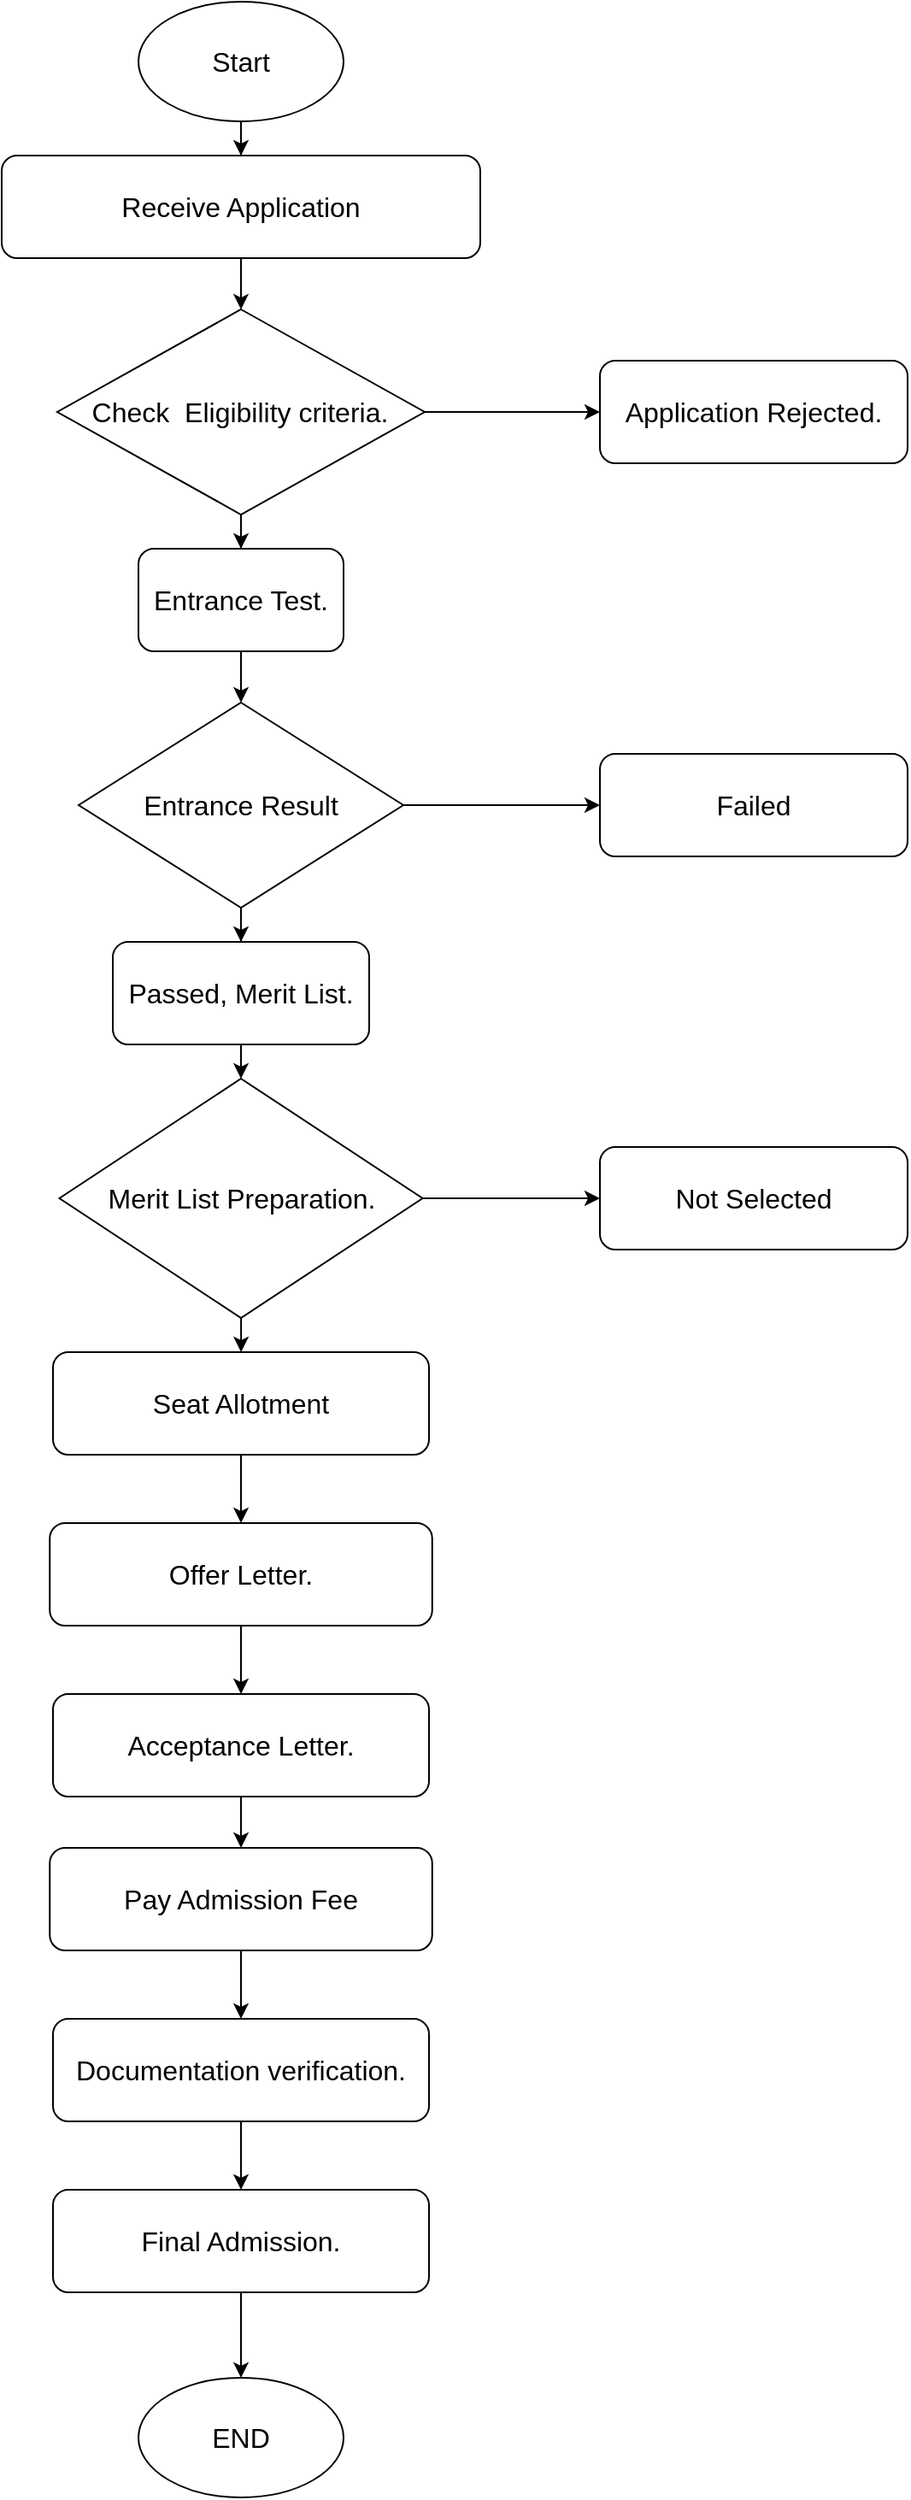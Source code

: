 <mxfile version="21.6.5" type="device">
  <diagram name="Page-1" id="x5GNLbjLhIAQJrSCik24">
    <mxGraphModel dx="840" dy="454" grid="1" gridSize="10" guides="1" tooltips="1" connect="1" arrows="1" fold="1" page="1" pageScale="1" pageWidth="850" pageHeight="1100" math="0" shadow="0">
      <root>
        <mxCell id="0" />
        <mxCell id="1" parent="0" />
        <mxCell id="C3whG2LWtcC-ZwPrGYpv-3" value="" style="edgeStyle=orthogonalEdgeStyle;rounded=0;orthogonalLoop=1;jettySize=auto;html=1;" edge="1" parent="1" source="d35V8mpCLJeYDRfa0QBV-1" target="d35V8mpCLJeYDRfa0QBV-5">
          <mxGeometry relative="1" as="geometry" />
        </mxCell>
        <mxCell id="d35V8mpCLJeYDRfa0QBV-1" value="&lt;font style=&quot;font-size: 16px;&quot;&gt;Start&lt;/font&gt;" style="ellipse;whiteSpace=wrap;html=1;" parent="1" vertex="1">
          <mxGeometry x="310" width="120" height="70" as="geometry" />
        </mxCell>
        <mxCell id="C3whG2LWtcC-ZwPrGYpv-4" value="" style="edgeStyle=orthogonalEdgeStyle;rounded=0;orthogonalLoop=1;jettySize=auto;html=1;" edge="1" parent="1" source="d35V8mpCLJeYDRfa0QBV-5" target="d35V8mpCLJeYDRfa0QBV-6">
          <mxGeometry relative="1" as="geometry" />
        </mxCell>
        <mxCell id="d35V8mpCLJeYDRfa0QBV-5" value="&lt;font style=&quot;font-size: 16px;&quot;&gt;Receive Application&lt;/font&gt;" style="rounded=1;whiteSpace=wrap;html=1;" parent="1" vertex="1">
          <mxGeometry x="229.99" y="90" width="280" height="60" as="geometry" />
        </mxCell>
        <mxCell id="d35V8mpCLJeYDRfa0QBV-10" value="" style="edgeStyle=orthogonalEdgeStyle;rounded=0;orthogonalLoop=1;jettySize=auto;html=1;" parent="1" source="d35V8mpCLJeYDRfa0QBV-6" target="d35V8mpCLJeYDRfa0QBV-7" edge="1">
          <mxGeometry relative="1" as="geometry" />
        </mxCell>
        <mxCell id="d35V8mpCLJeYDRfa0QBV-14" value="" style="edgeStyle=orthogonalEdgeStyle;rounded=0;orthogonalLoop=1;jettySize=auto;html=1;" parent="1" source="d35V8mpCLJeYDRfa0QBV-6" target="d35V8mpCLJeYDRfa0QBV-12" edge="1">
          <mxGeometry relative="1" as="geometry" />
        </mxCell>
        <mxCell id="d35V8mpCLJeYDRfa0QBV-6" value="&lt;font style=&quot;font-size: 16px;&quot;&gt;Check&amp;nbsp; Eligibility criteria.&lt;/font&gt;" style="rhombus;whiteSpace=wrap;html=1;" parent="1" vertex="1">
          <mxGeometry x="262.49" y="180" width="215" height="120" as="geometry" />
        </mxCell>
        <mxCell id="d35V8mpCLJeYDRfa0QBV-11" value="" style="edgeStyle=orthogonalEdgeStyle;rounded=0;orthogonalLoop=1;jettySize=auto;html=1;" parent="1" source="d35V8mpCLJeYDRfa0QBV-7" target="d35V8mpCLJeYDRfa0QBV-9" edge="1">
          <mxGeometry relative="1" as="geometry" />
        </mxCell>
        <mxCell id="d35V8mpCLJeYDRfa0QBV-7" value="&lt;font style=&quot;font-size: 16px;&quot;&gt;Entrance Test.&lt;/font&gt;" style="rounded=1;whiteSpace=wrap;html=1;" parent="1" vertex="1">
          <mxGeometry x="310" y="320" width="120" height="60" as="geometry" />
        </mxCell>
        <mxCell id="d35V8mpCLJeYDRfa0QBV-15" value="" style="edgeStyle=orthogonalEdgeStyle;rounded=0;orthogonalLoop=1;jettySize=auto;html=1;" parent="1" source="d35V8mpCLJeYDRfa0QBV-9" target="d35V8mpCLJeYDRfa0QBV-13" edge="1">
          <mxGeometry relative="1" as="geometry" />
        </mxCell>
        <mxCell id="d35V8mpCLJeYDRfa0QBV-17" value="" style="edgeStyle=orthogonalEdgeStyle;rounded=0;orthogonalLoop=1;jettySize=auto;html=1;" parent="1" source="d35V8mpCLJeYDRfa0QBV-9" target="d35V8mpCLJeYDRfa0QBV-16" edge="1">
          <mxGeometry relative="1" as="geometry" />
        </mxCell>
        <mxCell id="d35V8mpCLJeYDRfa0QBV-9" value="&lt;font style=&quot;font-size: 16px;&quot;&gt;Entrance Result&lt;/font&gt;" style="rhombus;whiteSpace=wrap;html=1;" parent="1" vertex="1">
          <mxGeometry x="275" y="410" width="190" height="120" as="geometry" />
        </mxCell>
        <mxCell id="d35V8mpCLJeYDRfa0QBV-12" value="&lt;font style=&quot;font-size: 16px;&quot;&gt;Application Rejected.&lt;/font&gt;" style="rounded=1;whiteSpace=wrap;html=1;" parent="1" vertex="1">
          <mxGeometry x="580" y="210" width="180" height="60" as="geometry" />
        </mxCell>
        <mxCell id="d35V8mpCLJeYDRfa0QBV-13" value="&lt;font style=&quot;font-size: 16px;&quot;&gt;Failed&lt;/font&gt;" style="rounded=1;whiteSpace=wrap;html=1;" parent="1" vertex="1">
          <mxGeometry x="580" y="440" width="180" height="60" as="geometry" />
        </mxCell>
        <mxCell id="d35V8mpCLJeYDRfa0QBV-19" value="" style="edgeStyle=orthogonalEdgeStyle;rounded=0;orthogonalLoop=1;jettySize=auto;html=1;" parent="1" source="d35V8mpCLJeYDRfa0QBV-16" target="d35V8mpCLJeYDRfa0QBV-18" edge="1">
          <mxGeometry relative="1" as="geometry" />
        </mxCell>
        <mxCell id="d35V8mpCLJeYDRfa0QBV-16" value="&lt;font style=&quot;font-size: 16px;&quot;&gt;&lt;font style=&quot;font-size: 16px;&quot;&gt;Passed&lt;/font&gt;, Merit List.&lt;/font&gt;" style="rounded=1;whiteSpace=wrap;html=1;" parent="1" vertex="1">
          <mxGeometry x="295" y="550" width="150" height="60" as="geometry" />
        </mxCell>
        <mxCell id="d35V8mpCLJeYDRfa0QBV-21" value="" style="edgeStyle=orthogonalEdgeStyle;rounded=0;orthogonalLoop=1;jettySize=auto;html=1;" parent="1" source="d35V8mpCLJeYDRfa0QBV-18" target="d35V8mpCLJeYDRfa0QBV-20" edge="1">
          <mxGeometry relative="1" as="geometry" />
        </mxCell>
        <mxCell id="d35V8mpCLJeYDRfa0QBV-23" value="" style="edgeStyle=orthogonalEdgeStyle;rounded=0;orthogonalLoop=1;jettySize=auto;html=1;" parent="1" source="d35V8mpCLJeYDRfa0QBV-18" target="d35V8mpCLJeYDRfa0QBV-22" edge="1">
          <mxGeometry relative="1" as="geometry" />
        </mxCell>
        <mxCell id="d35V8mpCLJeYDRfa0QBV-18" value="&lt;font style=&quot;font-size: 16px;&quot;&gt;Merit List Preparation.&lt;/font&gt;" style="rhombus;whiteSpace=wrap;html=1;" parent="1" vertex="1">
          <mxGeometry x="263.75" y="630" width="212.5" height="140" as="geometry" />
        </mxCell>
        <mxCell id="d35V8mpCLJeYDRfa0QBV-20" value="&lt;font style=&quot;font-size: 16px;&quot;&gt;Not Selected&lt;/font&gt;" style="rounded=1;whiteSpace=wrap;html=1;" parent="1" vertex="1">
          <mxGeometry x="580" y="670" width="180" height="60" as="geometry" />
        </mxCell>
        <mxCell id="d35V8mpCLJeYDRfa0QBV-30" value="" style="edgeStyle=orthogonalEdgeStyle;rounded=0;orthogonalLoop=1;jettySize=auto;html=1;" parent="1" source="d35V8mpCLJeYDRfa0QBV-22" target="d35V8mpCLJeYDRfa0QBV-24" edge="1">
          <mxGeometry relative="1" as="geometry" />
        </mxCell>
        <mxCell id="d35V8mpCLJeYDRfa0QBV-22" value="&lt;font style=&quot;font-size: 16px;&quot;&gt;Seat Allotment&lt;/font&gt;" style="rounded=1;whiteSpace=wrap;html=1;" parent="1" vertex="1">
          <mxGeometry x="260" y="790" width="220" height="60" as="geometry" />
        </mxCell>
        <mxCell id="d35V8mpCLJeYDRfa0QBV-31" value="" style="edgeStyle=orthogonalEdgeStyle;rounded=0;orthogonalLoop=1;jettySize=auto;html=1;" parent="1" source="d35V8mpCLJeYDRfa0QBV-24" target="d35V8mpCLJeYDRfa0QBV-25" edge="1">
          <mxGeometry relative="1" as="geometry" />
        </mxCell>
        <mxCell id="d35V8mpCLJeYDRfa0QBV-24" value="&lt;font style=&quot;font-size: 16px;&quot;&gt;Offer Letter.&lt;/font&gt;" style="rounded=1;whiteSpace=wrap;html=1;" parent="1" vertex="1">
          <mxGeometry x="258.12" y="890" width="223.75" height="60" as="geometry" />
        </mxCell>
        <mxCell id="d35V8mpCLJeYDRfa0QBV-32" value="" style="edgeStyle=orthogonalEdgeStyle;rounded=0;orthogonalLoop=1;jettySize=auto;html=1;" parent="1" source="d35V8mpCLJeYDRfa0QBV-25" target="d35V8mpCLJeYDRfa0QBV-26" edge="1">
          <mxGeometry relative="1" as="geometry" />
        </mxCell>
        <mxCell id="d35V8mpCLJeYDRfa0QBV-25" value="&lt;font style=&quot;font-size: 16px;&quot;&gt;Acceptance Letter.&lt;/font&gt;" style="rounded=1;whiteSpace=wrap;html=1;" parent="1" vertex="1">
          <mxGeometry x="260" y="990" width="220" height="60" as="geometry" />
        </mxCell>
        <mxCell id="d35V8mpCLJeYDRfa0QBV-33" value="" style="edgeStyle=orthogonalEdgeStyle;rounded=0;orthogonalLoop=1;jettySize=auto;html=1;" parent="1" source="d35V8mpCLJeYDRfa0QBV-26" target="d35V8mpCLJeYDRfa0QBV-27" edge="1">
          <mxGeometry relative="1" as="geometry" />
        </mxCell>
        <mxCell id="d35V8mpCLJeYDRfa0QBV-26" value="&lt;font style=&quot;font-size: 16px;&quot;&gt;Pay Admission Fee&lt;/font&gt;" style="rounded=1;whiteSpace=wrap;html=1;" parent="1" vertex="1">
          <mxGeometry x="258.12" y="1080" width="223.75" height="60" as="geometry" />
        </mxCell>
        <mxCell id="d35V8mpCLJeYDRfa0QBV-34" value="" style="edgeStyle=orthogonalEdgeStyle;rounded=0;orthogonalLoop=1;jettySize=auto;html=1;" parent="1" source="d35V8mpCLJeYDRfa0QBV-27" target="d35V8mpCLJeYDRfa0QBV-28" edge="1">
          <mxGeometry relative="1" as="geometry" />
        </mxCell>
        <mxCell id="d35V8mpCLJeYDRfa0QBV-27" value="&lt;font style=&quot;font-size: 16px;&quot;&gt;Documentation verification.&lt;/font&gt;" style="rounded=1;whiteSpace=wrap;html=1;" parent="1" vertex="1">
          <mxGeometry x="260" y="1180" width="220" height="60" as="geometry" />
        </mxCell>
        <mxCell id="d35V8mpCLJeYDRfa0QBV-35" value="" style="edgeStyle=orthogonalEdgeStyle;rounded=0;orthogonalLoop=1;jettySize=auto;html=1;" parent="1" source="d35V8mpCLJeYDRfa0QBV-28" target="d35V8mpCLJeYDRfa0QBV-29" edge="1">
          <mxGeometry relative="1" as="geometry" />
        </mxCell>
        <mxCell id="d35V8mpCLJeYDRfa0QBV-28" value="&lt;font style=&quot;font-size: 16px;&quot;&gt;Final Admission.&lt;/font&gt;" style="rounded=1;whiteSpace=wrap;html=1;" parent="1" vertex="1">
          <mxGeometry x="260" y="1280" width="220" height="60" as="geometry" />
        </mxCell>
        <mxCell id="d35V8mpCLJeYDRfa0QBV-29" value="&lt;font style=&quot;font-size: 16px;&quot;&gt;END&lt;/font&gt;" style="ellipse;whiteSpace=wrap;html=1;" parent="1" vertex="1">
          <mxGeometry x="310" y="1390" width="120" height="70" as="geometry" />
        </mxCell>
      </root>
    </mxGraphModel>
  </diagram>
</mxfile>
